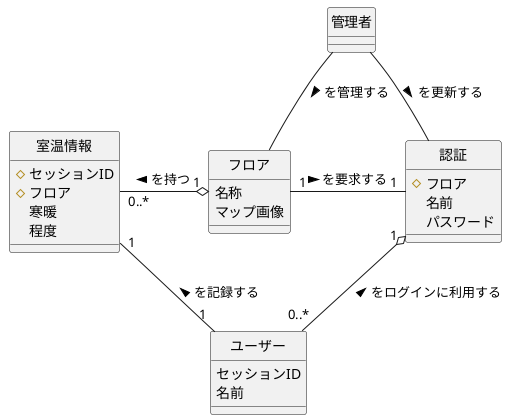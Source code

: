 @startuml
hide circle

class ユーザー {
  セッションID
  名前
}
class 室温情報 {
 # セッションID
 # フロア
  寒暖
  程度
}
class フロア {
  名称
  マップ画像
}
class 認証 {
 # フロア
  名前
  パスワード
}
class 管理者 {
}

室温情報 "0..*" -o "1" フロア : を持つ <
フロア "1" - "1" 認証 : を要求する >
認証 "1" o-- "0..*" ユーザー : をログインに利用する <
ユーザー "1" - "1" 室温情報 : を記録する >
管理者 -- フロア : を管理する >
管理者 -- 認証 : を更新する >

@enduml